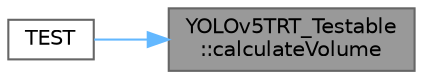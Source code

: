 digraph "YOLOv5TRT_Testable::calculateVolume"
{
 // LATEX_PDF_SIZE
  bgcolor="transparent";
  edge [fontname=Helvetica,fontsize=10,labelfontname=Helvetica,labelfontsize=10];
  node [fontname=Helvetica,fontsize=10,shape=box,height=0.2,width=0.4];
  rankdir="RL";
  Node1 [id="Node000001",label="YOLOv5TRT_Testable\l::calculateVolume",height=0.2,width=0.4,color="gray40", fillcolor="grey60", style="filled", fontcolor="black",tooltip="Calcula o volume (número total de elementos) de um tensor dado suas dimensões."];
  Node1 -> Node2 [id="edge1_Node000001_Node000002",dir="back",color="steelblue1",style="solid",tooltip=" "];
  Node2 [id="Node000002",label="TEST",height=0.2,width=0.4,color="grey40", fillcolor="white", style="filled",URL="$test__YOLOv5TRT_8cpp.html#ac2578ad73aeb4450cac4c5756f52bebd",tooltip=" "];
}
